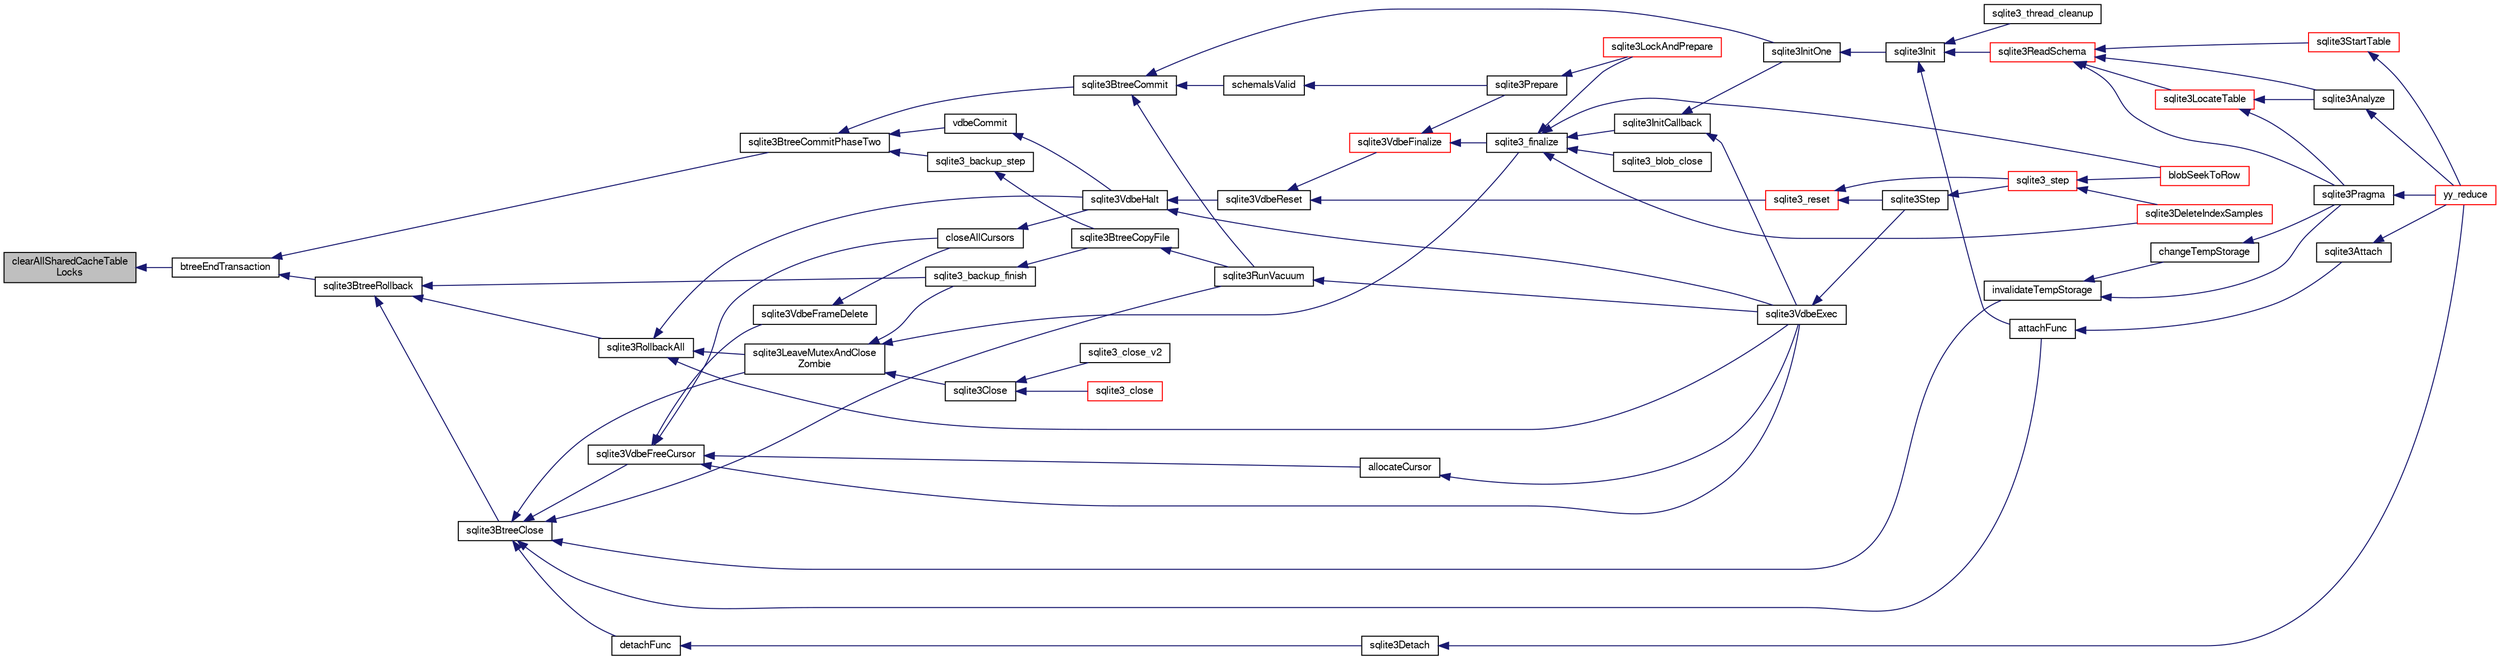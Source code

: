 digraph "clearAllSharedCacheTableLocks"
{
  edge [fontname="FreeSans",fontsize="10",labelfontname="FreeSans",labelfontsize="10"];
  node [fontname="FreeSans",fontsize="10",shape=record];
  rankdir="LR";
  Node43106 [label="clearAllSharedCacheTable\lLocks",height=0.2,width=0.4,color="black", fillcolor="grey75", style="filled", fontcolor="black"];
  Node43106 -> Node43107 [dir="back",color="midnightblue",fontsize="10",style="solid",fontname="FreeSans"];
  Node43107 [label="btreeEndTransaction",height=0.2,width=0.4,color="black", fillcolor="white", style="filled",URL="$sqlite3_8c.html#a7dd8138404b55de8be9623636f25488b"];
  Node43107 -> Node43108 [dir="back",color="midnightblue",fontsize="10",style="solid",fontname="FreeSans"];
  Node43108 [label="sqlite3BtreeCommitPhaseTwo",height=0.2,width=0.4,color="black", fillcolor="white", style="filled",URL="$sqlite3_8c.html#a84764f43cb4ca50bcac1fc674e8d6dd9"];
  Node43108 -> Node43109 [dir="back",color="midnightblue",fontsize="10",style="solid",fontname="FreeSans"];
  Node43109 [label="sqlite3BtreeCommit",height=0.2,width=0.4,color="black", fillcolor="white", style="filled",URL="$sqlite3_8c.html#a8e56ab314556935f9f73080147d26419"];
  Node43109 -> Node43110 [dir="back",color="midnightblue",fontsize="10",style="solid",fontname="FreeSans"];
  Node43110 [label="sqlite3InitOne",height=0.2,width=0.4,color="black", fillcolor="white", style="filled",URL="$sqlite3_8c.html#ac4318b25df65269906b0379251fe9b85"];
  Node43110 -> Node43111 [dir="back",color="midnightblue",fontsize="10",style="solid",fontname="FreeSans"];
  Node43111 [label="sqlite3Init",height=0.2,width=0.4,color="black", fillcolor="white", style="filled",URL="$sqlite3_8c.html#aed74e3dc765631a833f522f425ff5a48"];
  Node43111 -> Node43112 [dir="back",color="midnightblue",fontsize="10",style="solid",fontname="FreeSans"];
  Node43112 [label="attachFunc",height=0.2,width=0.4,color="black", fillcolor="white", style="filled",URL="$sqlite3_8c.html#a69cb751a7da501b9a0aa37e0d7c3eaf7"];
  Node43112 -> Node43113 [dir="back",color="midnightblue",fontsize="10",style="solid",fontname="FreeSans"];
  Node43113 [label="sqlite3Attach",height=0.2,width=0.4,color="black", fillcolor="white", style="filled",URL="$sqlite3_8c.html#ae0907fe0b43cc1b4c7e6a16213e8546f"];
  Node43113 -> Node43114 [dir="back",color="midnightblue",fontsize="10",style="solid",fontname="FreeSans"];
  Node43114 [label="yy_reduce",height=0.2,width=0.4,color="red", fillcolor="white", style="filled",URL="$sqlite3_8c.html#a7c419a9b25711c666a9a2449ef377f14"];
  Node43111 -> Node43116 [dir="back",color="midnightblue",fontsize="10",style="solid",fontname="FreeSans"];
  Node43116 [label="sqlite3ReadSchema",height=0.2,width=0.4,color="red", fillcolor="white", style="filled",URL="$sqlite3_8c.html#ac41a97f30334f7d35b2b5713097eca90"];
  Node43116 -> Node43117 [dir="back",color="midnightblue",fontsize="10",style="solid",fontname="FreeSans"];
  Node43117 [label="sqlite3Analyze",height=0.2,width=0.4,color="black", fillcolor="white", style="filled",URL="$sqlite3_8c.html#ac696deb1ccaae3fa855cfbd0bfd4d048"];
  Node43117 -> Node43114 [dir="back",color="midnightblue",fontsize="10",style="solid",fontname="FreeSans"];
  Node43116 -> Node43118 [dir="back",color="midnightblue",fontsize="10",style="solid",fontname="FreeSans"];
  Node43118 [label="sqlite3LocateTable",height=0.2,width=0.4,color="red", fillcolor="white", style="filled",URL="$sqlite3_8c.html#adfeea5b18971250d4ff7f5a44e134d75"];
  Node43118 -> Node43117 [dir="back",color="midnightblue",fontsize="10",style="solid",fontname="FreeSans"];
  Node43118 -> Node43163 [dir="back",color="midnightblue",fontsize="10",style="solid",fontname="FreeSans"];
  Node43163 [label="sqlite3Pragma",height=0.2,width=0.4,color="black", fillcolor="white", style="filled",URL="$sqlite3_8c.html#a111391370f58f8e6a6eca51fd34d62ed"];
  Node43163 -> Node43114 [dir="back",color="midnightblue",fontsize="10",style="solid",fontname="FreeSans"];
  Node43116 -> Node43207 [dir="back",color="midnightblue",fontsize="10",style="solid",fontname="FreeSans"];
  Node43207 [label="sqlite3StartTable",height=0.2,width=0.4,color="red", fillcolor="white", style="filled",URL="$sqlite3_8c.html#af49b4395f39d9078a0dda2484c183012"];
  Node43207 -> Node43114 [dir="back",color="midnightblue",fontsize="10",style="solid",fontname="FreeSans"];
  Node43116 -> Node43163 [dir="back",color="midnightblue",fontsize="10",style="solid",fontname="FreeSans"];
  Node43111 -> Node43211 [dir="back",color="midnightblue",fontsize="10",style="solid",fontname="FreeSans"];
  Node43211 [label="sqlite3_thread_cleanup",height=0.2,width=0.4,color="black", fillcolor="white", style="filled",URL="$sqlite3_8h.html#a34980c829db84f02e1a1599063469f06"];
  Node43109 -> Node43212 [dir="back",color="midnightblue",fontsize="10",style="solid",fontname="FreeSans"];
  Node43212 [label="schemaIsValid",height=0.2,width=0.4,color="black", fillcolor="white", style="filled",URL="$sqlite3_8c.html#a7c466fe28e7ca6f46b8bf72c46d9738d"];
  Node43212 -> Node43213 [dir="back",color="midnightblue",fontsize="10",style="solid",fontname="FreeSans"];
  Node43213 [label="sqlite3Prepare",height=0.2,width=0.4,color="black", fillcolor="white", style="filled",URL="$sqlite3_8c.html#acb25890858d0bf4b12eb7aae569f0c7b"];
  Node43213 -> Node43214 [dir="back",color="midnightblue",fontsize="10",style="solid",fontname="FreeSans"];
  Node43214 [label="sqlite3LockAndPrepare",height=0.2,width=0.4,color="red", fillcolor="white", style="filled",URL="$sqlite3_8c.html#a5db1ec5589aa2b02c6d979211a8789bd"];
  Node43109 -> Node43309 [dir="back",color="midnightblue",fontsize="10",style="solid",fontname="FreeSans"];
  Node43309 [label="sqlite3RunVacuum",height=0.2,width=0.4,color="black", fillcolor="white", style="filled",URL="$sqlite3_8c.html#a5e83ddc7b3e7e8e79ad5d1fc92de1d2f"];
  Node43309 -> Node43239 [dir="back",color="midnightblue",fontsize="10",style="solid",fontname="FreeSans"];
  Node43239 [label="sqlite3VdbeExec",height=0.2,width=0.4,color="black", fillcolor="white", style="filled",URL="$sqlite3_8c.html#a8ce40a614bdc56719c4d642b1e4dfb21"];
  Node43239 -> Node43240 [dir="back",color="midnightblue",fontsize="10",style="solid",fontname="FreeSans"];
  Node43240 [label="sqlite3Step",height=0.2,width=0.4,color="black", fillcolor="white", style="filled",URL="$sqlite3_8c.html#a3f2872e873e2758a4beedad1d5113554"];
  Node43240 -> Node43216 [dir="back",color="midnightblue",fontsize="10",style="solid",fontname="FreeSans"];
  Node43216 [label="sqlite3_step",height=0.2,width=0.4,color="red", fillcolor="white", style="filled",URL="$sqlite3_8h.html#ac1e491ce36b7471eb28387f7d3c74334"];
  Node43216 -> Node43235 [dir="back",color="midnightblue",fontsize="10",style="solid",fontname="FreeSans"];
  Node43235 [label="blobSeekToRow",height=0.2,width=0.4,color="red", fillcolor="white", style="filled",URL="$sqlite3_8c.html#afff57e13332b98c8a44a7cebe38962ab"];
  Node43216 -> Node43237 [dir="back",color="midnightblue",fontsize="10",style="solid",fontname="FreeSans"];
  Node43237 [label="sqlite3DeleteIndexSamples",height=0.2,width=0.4,color="red", fillcolor="white", style="filled",URL="$sqlite3_8c.html#aaeda0302fbf61397ec009f65bed047ef"];
  Node43108 -> Node43307 [dir="back",color="midnightblue",fontsize="10",style="solid",fontname="FreeSans"];
  Node43307 [label="sqlite3_backup_step",height=0.2,width=0.4,color="black", fillcolor="white", style="filled",URL="$sqlite3_8h.html#a1699b75e98d082eebc465a9e64c35269"];
  Node43307 -> Node43308 [dir="back",color="midnightblue",fontsize="10",style="solid",fontname="FreeSans"];
  Node43308 [label="sqlite3BtreeCopyFile",height=0.2,width=0.4,color="black", fillcolor="white", style="filled",URL="$sqlite3_8c.html#a4d9e19a79f0d5c1dfcef0bd137ae83f9"];
  Node43308 -> Node43309 [dir="back",color="midnightblue",fontsize="10",style="solid",fontname="FreeSans"];
  Node43108 -> Node43371 [dir="back",color="midnightblue",fontsize="10",style="solid",fontname="FreeSans"];
  Node43371 [label="vdbeCommit",height=0.2,width=0.4,color="black", fillcolor="white", style="filled",URL="$sqlite3_8c.html#a5d7f1e0625451b987728f600cfe1b92d"];
  Node43371 -> Node43314 [dir="back",color="midnightblue",fontsize="10",style="solid",fontname="FreeSans"];
  Node43314 [label="sqlite3VdbeHalt",height=0.2,width=0.4,color="black", fillcolor="white", style="filled",URL="$sqlite3_8c.html#a8d1d99703d999190fbc35ecc981cb709"];
  Node43314 -> Node43315 [dir="back",color="midnightblue",fontsize="10",style="solid",fontname="FreeSans"];
  Node43315 [label="sqlite3VdbeReset",height=0.2,width=0.4,color="black", fillcolor="white", style="filled",URL="$sqlite3_8c.html#a315a913742f7267f90d46d41446353b1"];
  Node43315 -> Node43316 [dir="back",color="midnightblue",fontsize="10",style="solid",fontname="FreeSans"];
  Node43316 [label="sqlite3VdbeFinalize",height=0.2,width=0.4,color="red", fillcolor="white", style="filled",URL="$sqlite3_8c.html#af81e0c8d03b71610d3a826469f67bbd4"];
  Node43316 -> Node43317 [dir="back",color="midnightblue",fontsize="10",style="solid",fontname="FreeSans"];
  Node43317 [label="sqlite3_finalize",height=0.2,width=0.4,color="black", fillcolor="white", style="filled",URL="$sqlite3_8h.html#a801195c0f771d40bb4be1e40f3b88945"];
  Node43317 -> Node43235 [dir="back",color="midnightblue",fontsize="10",style="solid",fontname="FreeSans"];
  Node43317 -> Node43318 [dir="back",color="midnightblue",fontsize="10",style="solid",fontname="FreeSans"];
  Node43318 [label="sqlite3_blob_close",height=0.2,width=0.4,color="black", fillcolor="white", style="filled",URL="$sqlite3_8h.html#a8885ae884821e14e1e4501183c5833d6"];
  Node43317 -> Node43237 [dir="back",color="midnightblue",fontsize="10",style="solid",fontname="FreeSans"];
  Node43317 -> Node43319 [dir="back",color="midnightblue",fontsize="10",style="solid",fontname="FreeSans"];
  Node43319 [label="sqlite3InitCallback",height=0.2,width=0.4,color="black", fillcolor="white", style="filled",URL="$sqlite3_8c.html#a5183ff3c8b5311c7332250013ee018b3"];
  Node43319 -> Node43239 [dir="back",color="midnightblue",fontsize="10",style="solid",fontname="FreeSans"];
  Node43319 -> Node43110 [dir="back",color="midnightblue",fontsize="10",style="solid",fontname="FreeSans"];
  Node43317 -> Node43214 [dir="back",color="midnightblue",fontsize="10",style="solid",fontname="FreeSans"];
  Node43316 -> Node43213 [dir="back",color="midnightblue",fontsize="10",style="solid",fontname="FreeSans"];
  Node43315 -> Node43328 [dir="back",color="midnightblue",fontsize="10",style="solid",fontname="FreeSans"];
  Node43328 [label="sqlite3_reset",height=0.2,width=0.4,color="red", fillcolor="white", style="filled",URL="$sqlite3_8h.html#a758efebc2e95694959ab0e74b397984c"];
  Node43328 -> Node43240 [dir="back",color="midnightblue",fontsize="10",style="solid",fontname="FreeSans"];
  Node43328 -> Node43216 [dir="back",color="midnightblue",fontsize="10",style="solid",fontname="FreeSans"];
  Node43314 -> Node43239 [dir="back",color="midnightblue",fontsize="10",style="solid",fontname="FreeSans"];
  Node43107 -> Node43372 [dir="back",color="midnightblue",fontsize="10",style="solid",fontname="FreeSans"];
  Node43372 [label="sqlite3BtreeRollback",height=0.2,width=0.4,color="black", fillcolor="white", style="filled",URL="$sqlite3_8c.html#a317473acdafdd688385c8954f09de186"];
  Node43372 -> Node43373 [dir="back",color="midnightblue",fontsize="10",style="solid",fontname="FreeSans"];
  Node43373 [label="sqlite3BtreeClose",height=0.2,width=0.4,color="black", fillcolor="white", style="filled",URL="$sqlite3_8c.html#a729b65009b66a99200496b09c124df01"];
  Node43373 -> Node43374 [dir="back",color="midnightblue",fontsize="10",style="solid",fontname="FreeSans"];
  Node43374 [label="sqlite3VdbeFreeCursor",height=0.2,width=0.4,color="black", fillcolor="white", style="filled",URL="$sqlite3_8c.html#a0f9084083e1d0639708934630f33d6ef"];
  Node43374 -> Node43375 [dir="back",color="midnightblue",fontsize="10",style="solid",fontname="FreeSans"];
  Node43375 [label="sqlite3VdbeFrameDelete",height=0.2,width=0.4,color="black", fillcolor="white", style="filled",URL="$sqlite3_8c.html#adb3773fdfb1685857e28891f76365900"];
  Node43375 -> Node43376 [dir="back",color="midnightblue",fontsize="10",style="solid",fontname="FreeSans"];
  Node43376 [label="closeAllCursors",height=0.2,width=0.4,color="black", fillcolor="white", style="filled",URL="$sqlite3_8c.html#af1ac189735864dd6989a8c5af4557547"];
  Node43376 -> Node43314 [dir="back",color="midnightblue",fontsize="10",style="solid",fontname="FreeSans"];
  Node43374 -> Node43376 [dir="back",color="midnightblue",fontsize="10",style="solid",fontname="FreeSans"];
  Node43374 -> Node43377 [dir="back",color="midnightblue",fontsize="10",style="solid",fontname="FreeSans"];
  Node43377 [label="allocateCursor",height=0.2,width=0.4,color="black", fillcolor="white", style="filled",URL="$sqlite3_8c.html#a5083c054ea81802294e539b00a57aad4"];
  Node43377 -> Node43239 [dir="back",color="midnightblue",fontsize="10",style="solid",fontname="FreeSans"];
  Node43374 -> Node43239 [dir="back",color="midnightblue",fontsize="10",style="solid",fontname="FreeSans"];
  Node43373 -> Node43112 [dir="back",color="midnightblue",fontsize="10",style="solid",fontname="FreeSans"];
  Node43373 -> Node43310 [dir="back",color="midnightblue",fontsize="10",style="solid",fontname="FreeSans"];
  Node43310 [label="detachFunc",height=0.2,width=0.4,color="black", fillcolor="white", style="filled",URL="$sqlite3_8c.html#a2b3dd04cb87abd088926ab0082a60b77"];
  Node43310 -> Node43157 [dir="back",color="midnightblue",fontsize="10",style="solid",fontname="FreeSans"];
  Node43157 [label="sqlite3Detach",height=0.2,width=0.4,color="black", fillcolor="white", style="filled",URL="$sqlite3_8c.html#ab1a5a0b01c7560aef5e0b8603a68747d"];
  Node43157 -> Node43114 [dir="back",color="midnightblue",fontsize="10",style="solid",fontname="FreeSans"];
  Node43373 -> Node43311 [dir="back",color="midnightblue",fontsize="10",style="solid",fontname="FreeSans"];
  Node43311 [label="invalidateTempStorage",height=0.2,width=0.4,color="black", fillcolor="white", style="filled",URL="$sqlite3_8c.html#a759777a1eb3c3e96a5af94932b39e69a"];
  Node43311 -> Node43312 [dir="back",color="midnightblue",fontsize="10",style="solid",fontname="FreeSans"];
  Node43312 [label="changeTempStorage",height=0.2,width=0.4,color="black", fillcolor="white", style="filled",URL="$sqlite3_8c.html#abd43abe0a0959a45c786b9865ed52904"];
  Node43312 -> Node43163 [dir="back",color="midnightblue",fontsize="10",style="solid",fontname="FreeSans"];
  Node43311 -> Node43163 [dir="back",color="midnightblue",fontsize="10",style="solid",fontname="FreeSans"];
  Node43373 -> Node43309 [dir="back",color="midnightblue",fontsize="10",style="solid",fontname="FreeSans"];
  Node43373 -> Node43330 [dir="back",color="midnightblue",fontsize="10",style="solid",fontname="FreeSans"];
  Node43330 [label="sqlite3LeaveMutexAndClose\lZombie",height=0.2,width=0.4,color="black", fillcolor="white", style="filled",URL="$sqlite3_8c.html#afe3a37c29dcb0fe9fc15fe07a3976f59"];
  Node43330 -> Node43331 [dir="back",color="midnightblue",fontsize="10",style="solid",fontname="FreeSans"];
  Node43331 [label="sqlite3_backup_finish",height=0.2,width=0.4,color="black", fillcolor="white", style="filled",URL="$sqlite3_8h.html#a176857dd58d99be53b6d7305533e0048"];
  Node43331 -> Node43308 [dir="back",color="midnightblue",fontsize="10",style="solid",fontname="FreeSans"];
  Node43330 -> Node43317 [dir="back",color="midnightblue",fontsize="10",style="solid",fontname="FreeSans"];
  Node43330 -> Node43332 [dir="back",color="midnightblue",fontsize="10",style="solid",fontname="FreeSans"];
  Node43332 [label="sqlite3Close",height=0.2,width=0.4,color="black", fillcolor="white", style="filled",URL="$sqlite3_8c.html#aa9f2e73837bba8d721dbde0964ffce11"];
  Node43332 -> Node43333 [dir="back",color="midnightblue",fontsize="10",style="solid",fontname="FreeSans"];
  Node43333 [label="sqlite3_close",height=0.2,width=0.4,color="red", fillcolor="white", style="filled",URL="$sqlite3_8h.html#ac43c9032fc6ef3b2a231dc3a9fa44b2d"];
  Node43332 -> Node43340 [dir="back",color="midnightblue",fontsize="10",style="solid",fontname="FreeSans"];
  Node43340 [label="sqlite3_close_v2",height=0.2,width=0.4,color="black", fillcolor="white", style="filled",URL="$sqlite3_8h.html#ad2cb8462eaba28b4c8410ef55a4282b4"];
  Node43372 -> Node43331 [dir="back",color="midnightblue",fontsize="10",style="solid",fontname="FreeSans"];
  Node43372 -> Node43313 [dir="back",color="midnightblue",fontsize="10",style="solid",fontname="FreeSans"];
  Node43313 [label="sqlite3RollbackAll",height=0.2,width=0.4,color="black", fillcolor="white", style="filled",URL="$sqlite3_8c.html#ad902dd388d73208539f557962e3fe6bb"];
  Node43313 -> Node43314 [dir="back",color="midnightblue",fontsize="10",style="solid",fontname="FreeSans"];
  Node43313 -> Node43239 [dir="back",color="midnightblue",fontsize="10",style="solid",fontname="FreeSans"];
  Node43313 -> Node43330 [dir="back",color="midnightblue",fontsize="10",style="solid",fontname="FreeSans"];
}
